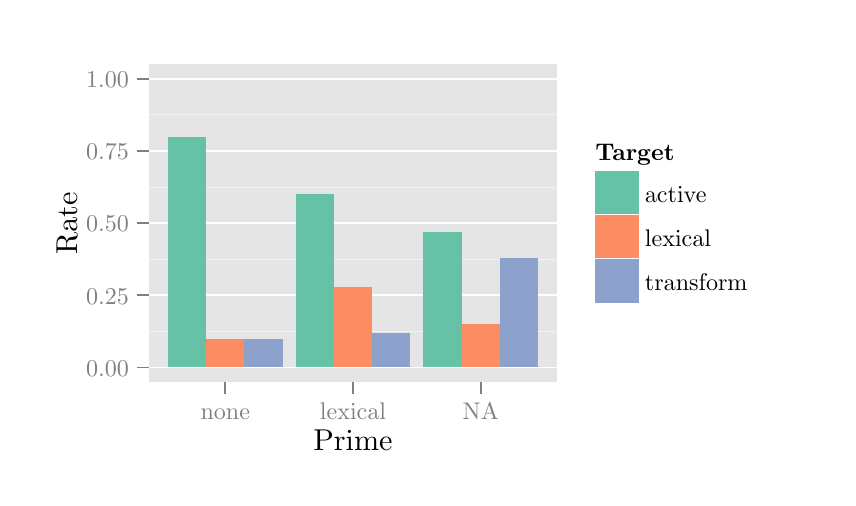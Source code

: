 % Created by tikzDevice version 0.6.2-92-0ad2792 on 2013-07-31 01:59:20
% !TEX encoding = UTF-8 Unicode
\begin{tikzpicture}[x=1pt,y=1pt]
\definecolor[named]{fillColor}{rgb}{1.00,1.00,1.00}
\path[use as bounding box,fill=fillColor,fill opacity=0.00] (0,0) rectangle (289.08,162.61);
\begin{scope}
\path[clip] (  0.00,  0.00) rectangle (289.08,162.61);
\definecolor[named]{drawColor}{rgb}{1.00,1.00,1.00}
\definecolor[named]{fillColor}{rgb}{1.00,1.00,1.00}

\path[draw=drawColor,line width= 0.6pt,line join=round,line cap=round,fill=fillColor] ( -0.00,  0.00) rectangle (289.08,162.61);
\end{scope}
\begin{scope}
\path[clip] ( 43.70, 34.60) rectangle (191.42,149.36);
\definecolor[named]{fillColor}{rgb}{0.90,0.90,0.90}

\path[fill=fillColor] ( 43.70, 34.60) rectangle (191.42,149.36);
\definecolor[named]{drawColor}{rgb}{0.95,0.95,0.95}

\path[draw=drawColor,line width= 0.3pt,line join=round] ( 43.70, 52.86) --
	(191.42, 52.86);

\path[draw=drawColor,line width= 0.3pt,line join=round] ( 43.70, 78.94) --
	(191.42, 78.94);

\path[draw=drawColor,line width= 0.3pt,line join=round] ( 43.70,105.02) --
	(191.42,105.02);

\path[draw=drawColor,line width= 0.3pt,line join=round] ( 43.70,131.10) --
	(191.42,131.10);
\definecolor[named]{drawColor}{rgb}{1.00,1.00,1.00}

\path[draw=drawColor,line width= 0.6pt,line join=round] ( 43.70, 39.82) --
	(191.42, 39.82);

\path[draw=drawColor,line width= 0.6pt,line join=round] ( 43.70, 65.90) --
	(191.42, 65.90);

\path[draw=drawColor,line width= 0.6pt,line join=round] ( 43.70, 91.98) --
	(191.42, 91.98);

\path[draw=drawColor,line width= 0.6pt,line join=round] ( 43.70,118.06) --
	(191.42,118.06);

\path[draw=drawColor,line width= 0.6pt,line join=round] ( 43.70,144.14) --
	(191.42,144.14);
\definecolor[named]{fillColor}{rgb}{0.40,0.76,0.65}

\path[fill=fillColor] ( 50.62, 39.82) rectangle ( 64.47,123.28);
\definecolor[named]{fillColor}{rgb}{0.99,0.55,0.38}

\path[fill=fillColor] ( 64.47, 39.82) rectangle ( 78.32, 50.25);
\definecolor[named]{fillColor}{rgb}{0.55,0.63,0.80}

\path[fill=fillColor] ( 78.32, 39.82) rectangle ( 92.17, 50.25);
\definecolor[named]{fillColor}{rgb}{0.40,0.76,0.65}

\path[fill=fillColor] ( 96.79, 39.82) rectangle (110.64,102.41);
\definecolor[named]{fillColor}{rgb}{0.99,0.55,0.38}

\path[fill=fillColor] (110.64, 39.82) rectangle (124.48, 69.03);
\definecolor[named]{fillColor}{rgb}{0.55,0.63,0.80}

\path[fill=fillColor] (124.48, 39.82) rectangle (138.33, 52.33);
\definecolor[named]{fillColor}{rgb}{0.40,0.76,0.65}

\path[fill=fillColor] (142.95, 39.82) rectangle (156.80, 88.85);
\definecolor[named]{fillColor}{rgb}{0.99,0.55,0.38}

\path[fill=fillColor] (156.80, 39.82) rectangle (170.65, 55.46);
\definecolor[named]{fillColor}{rgb}{0.55,0.63,0.80}

\path[fill=fillColor] (170.65, 39.82) rectangle (184.50, 79.46);
\end{scope}
\begin{scope}
\path[clip] (  0.00,  0.00) rectangle (289.08,162.61);
\definecolor[named]{drawColor}{rgb}{0.50,0.50,0.50}

\node[text=drawColor,anchor=base east,inner sep=0pt, outer sep=0pt, scale=  0.87] at ( 36.59, 36.65) {0.00};

\node[text=drawColor,anchor=base east,inner sep=0pt, outer sep=0pt, scale=  0.87] at ( 36.59, 62.73) {0.25};

\node[text=drawColor,anchor=base east,inner sep=0pt, outer sep=0pt, scale=  0.87] at ( 36.59, 88.81) {0.50};

\node[text=drawColor,anchor=base east,inner sep=0pt, outer sep=0pt, scale=  0.87] at ( 36.59,114.90) {0.75};

\node[text=drawColor,anchor=base east,inner sep=0pt, outer sep=0pt, scale=  0.87] at ( 36.59,140.98) {1.00};
\end{scope}
\begin{scope}
\path[clip] (  0.00,  0.00) rectangle (289.08,162.61);
\definecolor[named]{drawColor}{rgb}{0.50,0.50,0.50}

\path[draw=drawColor,line width= 0.6pt,line join=round] ( 39.43, 39.82) --
	( 43.70, 39.82);

\path[draw=drawColor,line width= 0.6pt,line join=round] ( 39.43, 65.90) --
	( 43.70, 65.90);

\path[draw=drawColor,line width= 0.6pt,line join=round] ( 39.43, 91.98) --
	( 43.70, 91.98);

\path[draw=drawColor,line width= 0.6pt,line join=round] ( 39.43,118.06) --
	( 43.70,118.06);

\path[draw=drawColor,line width= 0.6pt,line join=round] ( 39.43,144.14) --
	( 43.70,144.14);
\end{scope}
\begin{scope}
\path[clip] (  0.00,  0.00) rectangle (289.08,162.61);
\definecolor[named]{drawColor}{rgb}{0.50,0.50,0.50}

\path[draw=drawColor,line width= 0.6pt,line join=round] ( 71.40, 30.33) --
	( 71.40, 34.60);

\path[draw=drawColor,line width= 0.6pt,line join=round] (117.56, 30.33) --
	(117.56, 34.60);

\path[draw=drawColor,line width= 0.6pt,line join=round] (163.72, 30.33) --
	(163.72, 34.60);
\end{scope}
\begin{scope}
\path[clip] (  0.00,  0.00) rectangle (289.08,162.61);
\definecolor[named]{drawColor}{rgb}{0.50,0.50,0.50}

\node[text=drawColor,anchor=base,inner sep=0pt, outer sep=0pt, scale=  0.87] at ( 71.40, 21.16) {none};

\node[text=drawColor,anchor=base,inner sep=0pt, outer sep=0pt, scale=  0.87] at (117.56, 21.16) {lexical};

\node[text=drawColor,anchor=base,inner sep=0pt, outer sep=0pt, scale=  0.87] at (163.72, 21.16) {NA};
\end{scope}
\begin{scope}
\path[clip] (  0.00,  0.00) rectangle (289.08,162.61);
\definecolor[named]{drawColor}{rgb}{0.00,0.00,0.00}

\node[text=drawColor,anchor=base,inner sep=0pt, outer sep=0pt, scale=  1.09] at (117.56,  9.94) {Prime};
\end{scope}
\begin{scope}
\path[clip] (  0.00,  0.00) rectangle (289.08,162.61);
\definecolor[named]{drawColor}{rgb}{0.00,0.00,0.00}

\node[text=drawColor,rotate= 90.00,anchor=base,inner sep=0pt, outer sep=0pt, scale=  1.09] at ( 17.85, 91.98) {Rate};
\end{scope}
\begin{scope}
\path[clip] (  0.00,  0.00) rectangle (289.08,162.61);
\definecolor[named]{fillColor}{rgb}{1.00,1.00,1.00}

\path[fill=fillColor] (200.89, 58.75) rectangle (266.36,125.20);
\end{scope}
\begin{scope}
\path[clip] (  0.00,  0.00) rectangle (289.08,162.61);
\definecolor[named]{drawColor}{rgb}{0.00,0.00,0.00}

\node[text=drawColor,anchor=base west,inner sep=0pt, outer sep=0pt, scale=  0.87] at (205.16,114.70) {\bfseries Target};
\end{scope}
\begin{scope}
\path[clip] (  0.00,  0.00) rectangle (289.08,162.61);
\definecolor[named]{drawColor}{rgb}{1.00,1.00,1.00}
\definecolor[named]{fillColor}{rgb}{0.95,0.95,0.95}

\path[draw=drawColor,line width= 0.6pt,line join=round,line cap=round,fill=fillColor] (205.16, 94.82) rectangle (221.06,110.72);
\end{scope}
\begin{scope}
\path[clip] (  0.00,  0.00) rectangle (289.08,162.61);
\definecolor[named]{fillColor}{rgb}{0.40,0.76,0.65}

\path[fill=fillColor] (205.16, 94.82) rectangle (221.06,110.72);

\path[] (205.16, 94.82) --
	(221.06,110.72);
\end{scope}
\begin{scope}
\path[clip] (  0.00,  0.00) rectangle (289.08,162.61);
\definecolor[named]{drawColor}{rgb}{1.00,1.00,1.00}
\definecolor[named]{fillColor}{rgb}{0.95,0.95,0.95}

\path[draw=drawColor,line width= 0.6pt,line join=round,line cap=round,fill=fillColor] (205.16, 78.92) rectangle (221.06, 94.82);
\end{scope}
\begin{scope}
\path[clip] (  0.00,  0.00) rectangle (289.08,162.61);
\definecolor[named]{fillColor}{rgb}{0.99,0.55,0.38}

\path[fill=fillColor] (205.16, 78.92) rectangle (221.06, 94.82);

\path[] (205.16, 78.92) --
	(221.06, 94.82);
\end{scope}
\begin{scope}
\path[clip] (  0.00,  0.00) rectangle (289.08,162.61);
\definecolor[named]{drawColor}{rgb}{1.00,1.00,1.00}
\definecolor[named]{fillColor}{rgb}{0.95,0.95,0.95}

\path[draw=drawColor,line width= 0.6pt,line join=round,line cap=round,fill=fillColor] (205.16, 63.02) rectangle (221.06, 78.92);
\end{scope}
\begin{scope}
\path[clip] (  0.00,  0.00) rectangle (289.08,162.61);
\definecolor[named]{fillColor}{rgb}{0.55,0.63,0.80}

\path[fill=fillColor] (205.16, 63.02) rectangle (221.06, 78.92);

\path[] (205.16, 63.02) --
	(221.06, 78.92);
\end{scope}
\begin{scope}
\path[clip] (  0.00,  0.00) rectangle (289.08,162.61);
\definecolor[named]{drawColor}{rgb}{0.00,0.00,0.00}

\node[text=drawColor,anchor=base west,inner sep=0pt, outer sep=0pt, scale=  0.87] at (223.05, 99.61) {active};
\end{scope}
\begin{scope}
\path[clip] (  0.00,  0.00) rectangle (289.08,162.61);
\definecolor[named]{drawColor}{rgb}{0.00,0.00,0.00}

\node[text=drawColor,anchor=base west,inner sep=0pt, outer sep=0pt, scale=  0.87] at (223.05, 83.71) {lexical};
\end{scope}
\begin{scope}
\path[clip] (  0.00,  0.00) rectangle (289.08,162.61);
\definecolor[named]{drawColor}{rgb}{0.00,0.00,0.00}

\node[text=drawColor,anchor=base west,inner sep=0pt, outer sep=0pt, scale=  0.87] at (223.05, 67.81) {transform};
\end{scope}
\end{tikzpicture}
